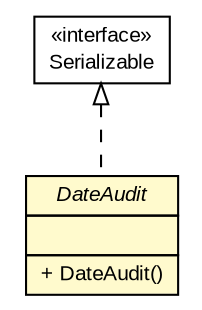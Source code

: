 #!/usr/local/bin/dot
#
# Class diagram 
# Generated by UMLGraph version R5_6 (http://www.umlgraph.org/)
#

digraph G {
	edge [fontname="arial",fontsize=10,labelfontname="arial",labelfontsize=10];
	node [fontname="arial",fontsize=10,shape=plaintext];
	nodesep=0.25;
	ranksep=0.5;
	// de.exb.platform.cloud.fileservice.model.audit.DateAudit
	c184 [label=<<table title="de.exb.platform.cloud.fileservice.model.audit.DateAudit" border="0" cellborder="1" cellspacing="0" cellpadding="2" port="p" bgcolor="lemonChiffon" href="./DateAudit.html">
		<tr><td><table border="0" cellspacing="0" cellpadding="1">
<tr><td align="center" balign="center"><font face="arial italic"> DateAudit </font></td></tr>
		</table></td></tr>
		<tr><td><table border="0" cellspacing="0" cellpadding="1">
<tr><td align="left" balign="left">  </td></tr>
		</table></td></tr>
		<tr><td><table border="0" cellspacing="0" cellpadding="1">
<tr><td align="left" balign="left"> + DateAudit() </td></tr>
		</table></td></tr>
		</table>>, URL="./DateAudit.html", fontname="arial", fontcolor="black", fontsize=10.0];
	//de.exb.platform.cloud.fileservice.model.audit.DateAudit implements java.io.Serializable
	c196:p -> c184:p [dir=back,arrowtail=empty,style=dashed];
	// java.io.Serializable
	c196 [label=<<table title="java.io.Serializable" border="0" cellborder="1" cellspacing="0" cellpadding="2" port="p">
		<tr><td><table border="0" cellspacing="0" cellpadding="1">
<tr><td align="center" balign="center"> &#171;interface&#187; </td></tr>
<tr><td align="center" balign="center"> Serializable </td></tr>
		</table></td></tr>
		</table>>, URL="null", fontname="arial", fontcolor="black", fontsize=10.0];
}

